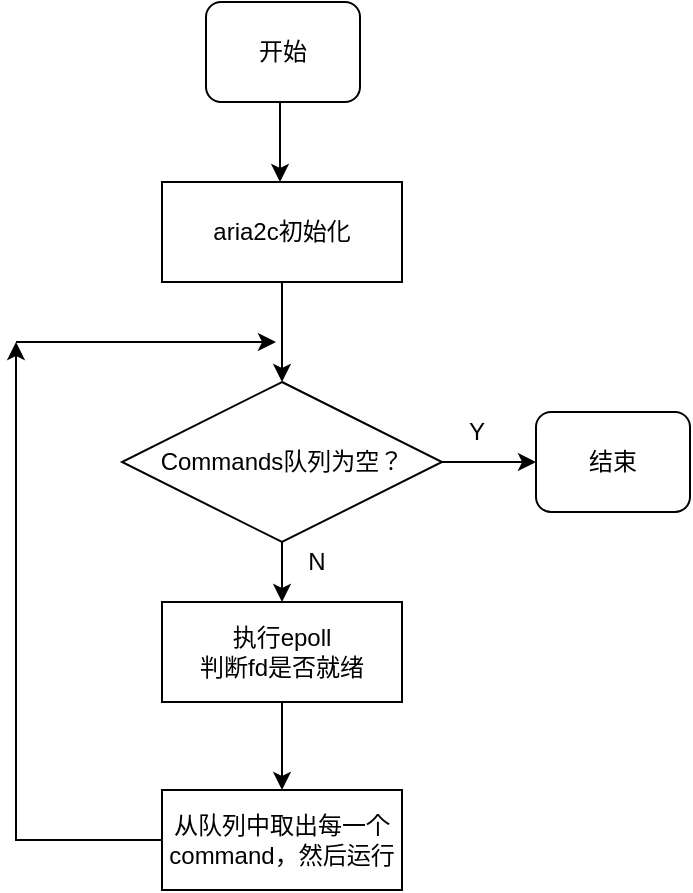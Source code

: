 <mxfile version="12.3.5" type="github" pages="1">
  <diagram id="Ii1g72xBJ8uRADTBVJAt" name="Page-1">
    <mxGraphModel dx="1408" dy="749" grid="1" gridSize="10" guides="1" tooltips="1" connect="1" arrows="1" fold="1" page="1" pageScale="1" pageWidth="827" pageHeight="1169" math="0" shadow="0">
      <root>
        <mxCell id="0"/>
        <mxCell id="1" parent="0"/>
        <mxCell id="xLD-l3U9SwlHQ7msAyN0-1" value="" style="endArrow=classic;html=1;" edge="1" parent="1">
          <mxGeometry width="50" height="50" relative="1" as="geometry">
            <mxPoint x="412" y="190" as="sourcePoint"/>
            <mxPoint x="412" y="230" as="targetPoint"/>
          </mxGeometry>
        </mxCell>
        <mxCell id="xLD-l3U9SwlHQ7msAyN0-5" value="" style="edgeStyle=orthogonalEdgeStyle;rounded=0;orthogonalLoop=1;jettySize=auto;html=1;" edge="1" parent="1" source="xLD-l3U9SwlHQ7msAyN0-2" target="xLD-l3U9SwlHQ7msAyN0-3">
          <mxGeometry relative="1" as="geometry"/>
        </mxCell>
        <mxCell id="xLD-l3U9SwlHQ7msAyN0-2" value="aria2c初始化" style="rounded=0;whiteSpace=wrap;html=1;" vertex="1" parent="1">
          <mxGeometry x="353" y="230" width="120" height="50" as="geometry"/>
        </mxCell>
        <mxCell id="xLD-l3U9SwlHQ7msAyN0-9" value="" style="edgeStyle=orthogonalEdgeStyle;rounded=0;orthogonalLoop=1;jettySize=auto;html=1;" edge="1" parent="1" source="xLD-l3U9SwlHQ7msAyN0-3" target="xLD-l3U9SwlHQ7msAyN0-6">
          <mxGeometry relative="1" as="geometry"/>
        </mxCell>
        <mxCell id="xLD-l3U9SwlHQ7msAyN0-15" style="edgeStyle=orthogonalEdgeStyle;rounded=0;orthogonalLoop=1;jettySize=auto;html=1;entryX=0;entryY=0.5;entryDx=0;entryDy=0;" edge="1" parent="1" source="xLD-l3U9SwlHQ7msAyN0-3" target="xLD-l3U9SwlHQ7msAyN0-22">
          <mxGeometry relative="1" as="geometry">
            <mxPoint x="520" y="370" as="targetPoint"/>
          </mxGeometry>
        </mxCell>
        <mxCell id="xLD-l3U9SwlHQ7msAyN0-3" value="Commands队列为空？" style="rhombus;whiteSpace=wrap;html=1;" vertex="1" parent="1">
          <mxGeometry x="333" y="330" width="160" height="80" as="geometry"/>
        </mxCell>
        <mxCell id="xLD-l3U9SwlHQ7msAyN0-10" value="" style="edgeStyle=orthogonalEdgeStyle;rounded=0;orthogonalLoop=1;jettySize=auto;html=1;" edge="1" parent="1" source="xLD-l3U9SwlHQ7msAyN0-6" target="xLD-l3U9SwlHQ7msAyN0-7">
          <mxGeometry relative="1" as="geometry"/>
        </mxCell>
        <mxCell id="xLD-l3U9SwlHQ7msAyN0-6" value="执行epoll&lt;br&gt;判断fd是否就绪" style="rounded=0;whiteSpace=wrap;html=1;" vertex="1" parent="1">
          <mxGeometry x="353" y="440" width="120" height="50" as="geometry"/>
        </mxCell>
        <mxCell id="xLD-l3U9SwlHQ7msAyN0-31" style="edgeStyle=orthogonalEdgeStyle;rounded=0;orthogonalLoop=1;jettySize=auto;html=1;exitX=0;exitY=0.5;exitDx=0;exitDy=0;" edge="1" parent="1" source="xLD-l3U9SwlHQ7msAyN0-7">
          <mxGeometry relative="1" as="geometry">
            <mxPoint x="280" y="310" as="targetPoint"/>
            <Array as="points">
              <mxPoint x="280" y="559"/>
              <mxPoint x="280" y="310"/>
            </Array>
          </mxGeometry>
        </mxCell>
        <mxCell id="xLD-l3U9SwlHQ7msAyN0-7" value="从队列中取出每一个command，然后运行" style="rounded=0;whiteSpace=wrap;html=1;" vertex="1" parent="1">
          <mxGeometry x="353" y="534" width="120" height="50" as="geometry"/>
        </mxCell>
        <mxCell id="xLD-l3U9SwlHQ7msAyN0-20" value="开始" style="rounded=1;whiteSpace=wrap;html=1;" vertex="1" parent="1">
          <mxGeometry x="375" y="140" width="77" height="50" as="geometry"/>
        </mxCell>
        <mxCell id="xLD-l3U9SwlHQ7msAyN0-22" value="结束" style="rounded=1;whiteSpace=wrap;html=1;" vertex="1" parent="1">
          <mxGeometry x="540" y="345" width="77" height="50" as="geometry"/>
        </mxCell>
        <mxCell id="xLD-l3U9SwlHQ7msAyN0-29" value="" style="endArrow=classic;html=1;" edge="1" parent="1">
          <mxGeometry width="50" height="50" relative="1" as="geometry">
            <mxPoint x="280" y="310" as="sourcePoint"/>
            <mxPoint x="410" y="310" as="targetPoint"/>
          </mxGeometry>
        </mxCell>
        <mxCell id="xLD-l3U9SwlHQ7msAyN0-32" value="Y" style="text;html=1;align=center;verticalAlign=middle;resizable=0;points=[];;autosize=1;" vertex="1" parent="1">
          <mxGeometry x="500" y="345" width="20" height="20" as="geometry"/>
        </mxCell>
        <mxCell id="xLD-l3U9SwlHQ7msAyN0-33" value="N" style="text;html=1;align=center;verticalAlign=middle;resizable=0;points=[];;autosize=1;" vertex="1" parent="1">
          <mxGeometry x="420" y="410" width="20" height="20" as="geometry"/>
        </mxCell>
      </root>
    </mxGraphModel>
  </diagram>
</mxfile>
